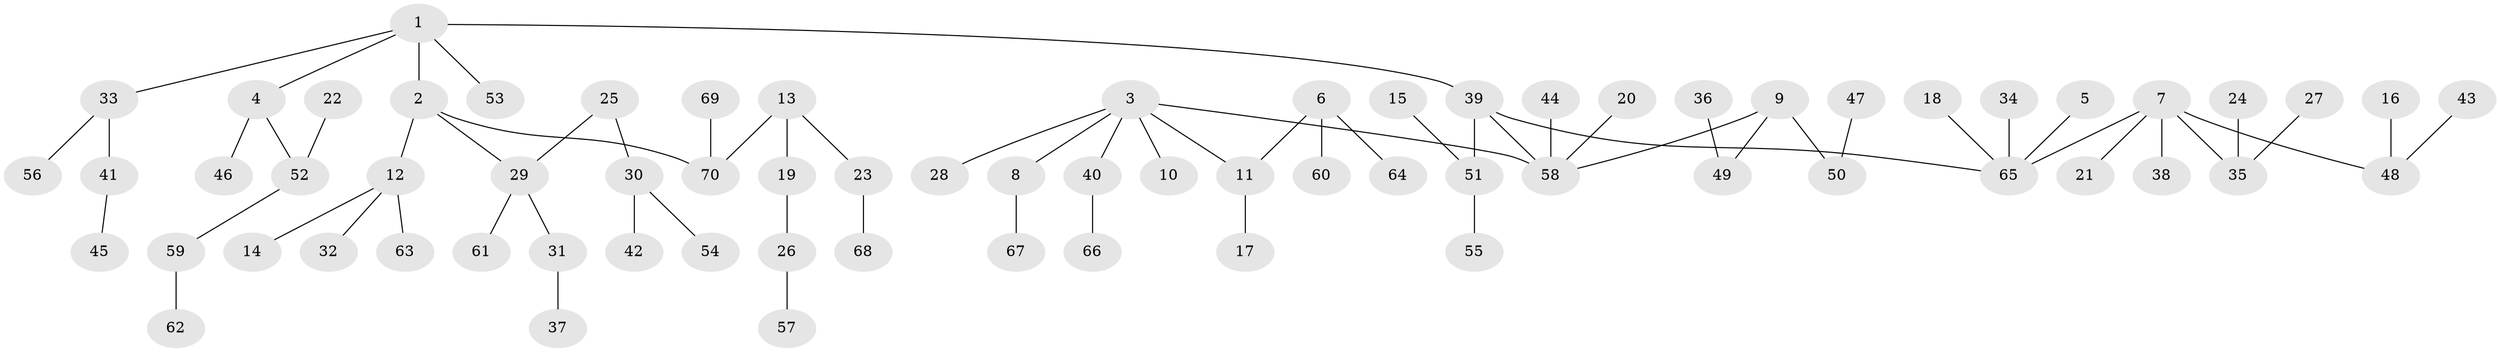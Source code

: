 // original degree distribution, {5: 0.03, 6: 0.04, 4: 0.09, 2: 0.19, 3: 0.1, 1: 0.55}
// Generated by graph-tools (version 1.1) at 2025/37/03/04/25 23:37:21]
// undirected, 70 vertices, 69 edges
graph export_dot {
  node [color=gray90,style=filled];
  1;
  2;
  3;
  4;
  5;
  6;
  7;
  8;
  9;
  10;
  11;
  12;
  13;
  14;
  15;
  16;
  17;
  18;
  19;
  20;
  21;
  22;
  23;
  24;
  25;
  26;
  27;
  28;
  29;
  30;
  31;
  32;
  33;
  34;
  35;
  36;
  37;
  38;
  39;
  40;
  41;
  42;
  43;
  44;
  45;
  46;
  47;
  48;
  49;
  50;
  51;
  52;
  53;
  54;
  55;
  56;
  57;
  58;
  59;
  60;
  61;
  62;
  63;
  64;
  65;
  66;
  67;
  68;
  69;
  70;
  1 -- 2 [weight=1.0];
  1 -- 4 [weight=1.0];
  1 -- 33 [weight=1.0];
  1 -- 39 [weight=1.0];
  1 -- 53 [weight=1.0];
  2 -- 12 [weight=1.0];
  2 -- 29 [weight=1.0];
  2 -- 70 [weight=1.0];
  3 -- 8 [weight=1.0];
  3 -- 10 [weight=1.0];
  3 -- 11 [weight=1.0];
  3 -- 28 [weight=1.0];
  3 -- 40 [weight=1.0];
  3 -- 58 [weight=1.0];
  4 -- 46 [weight=1.0];
  4 -- 52 [weight=1.0];
  5 -- 65 [weight=1.0];
  6 -- 11 [weight=1.0];
  6 -- 60 [weight=1.0];
  6 -- 64 [weight=1.0];
  7 -- 21 [weight=1.0];
  7 -- 35 [weight=1.0];
  7 -- 38 [weight=1.0];
  7 -- 48 [weight=1.0];
  7 -- 65 [weight=1.0];
  8 -- 67 [weight=1.0];
  9 -- 49 [weight=1.0];
  9 -- 50 [weight=1.0];
  9 -- 58 [weight=1.0];
  11 -- 17 [weight=1.0];
  12 -- 14 [weight=1.0];
  12 -- 32 [weight=1.0];
  12 -- 63 [weight=1.0];
  13 -- 19 [weight=1.0];
  13 -- 23 [weight=1.0];
  13 -- 70 [weight=1.0];
  15 -- 51 [weight=1.0];
  16 -- 48 [weight=1.0];
  18 -- 65 [weight=1.0];
  19 -- 26 [weight=1.0];
  20 -- 58 [weight=1.0];
  22 -- 52 [weight=1.0];
  23 -- 68 [weight=1.0];
  24 -- 35 [weight=1.0];
  25 -- 29 [weight=1.0];
  25 -- 30 [weight=1.0];
  26 -- 57 [weight=1.0];
  27 -- 35 [weight=1.0];
  29 -- 31 [weight=1.0];
  29 -- 61 [weight=1.0];
  30 -- 42 [weight=1.0];
  30 -- 54 [weight=1.0];
  31 -- 37 [weight=1.0];
  33 -- 41 [weight=1.0];
  33 -- 56 [weight=1.0];
  34 -- 65 [weight=1.0];
  36 -- 49 [weight=1.0];
  39 -- 51 [weight=1.0];
  39 -- 58 [weight=1.0];
  39 -- 65 [weight=1.0];
  40 -- 66 [weight=1.0];
  41 -- 45 [weight=1.0];
  43 -- 48 [weight=1.0];
  44 -- 58 [weight=1.0];
  47 -- 50 [weight=1.0];
  51 -- 55 [weight=1.0];
  52 -- 59 [weight=1.0];
  59 -- 62 [weight=1.0];
  69 -- 70 [weight=1.0];
}
